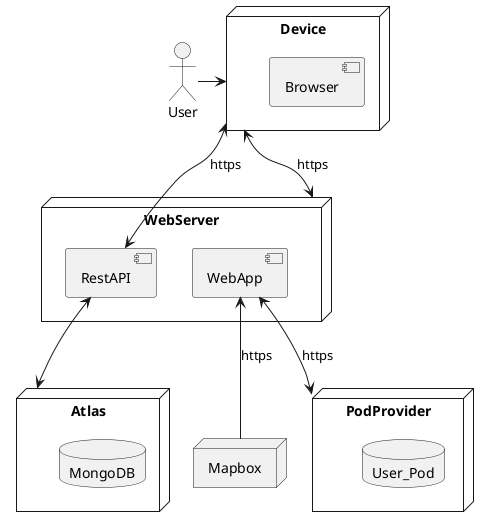 @startuml lomap_deployment
actor User
node Device {
    component Browser
}
node WebServer {
    component WebApp
    component RestAPI
}

node Mapbox
node PodProvider {
    database User_Pod
}
node Atlas {
    database MongoDB
}
User->Device

Device<-->WebServer:https
WebApp<-->PodProvider:https
WebApp<--Mapbox:https
Device<->RestAPI:https
RestAPI<-->Atlas
@enduml